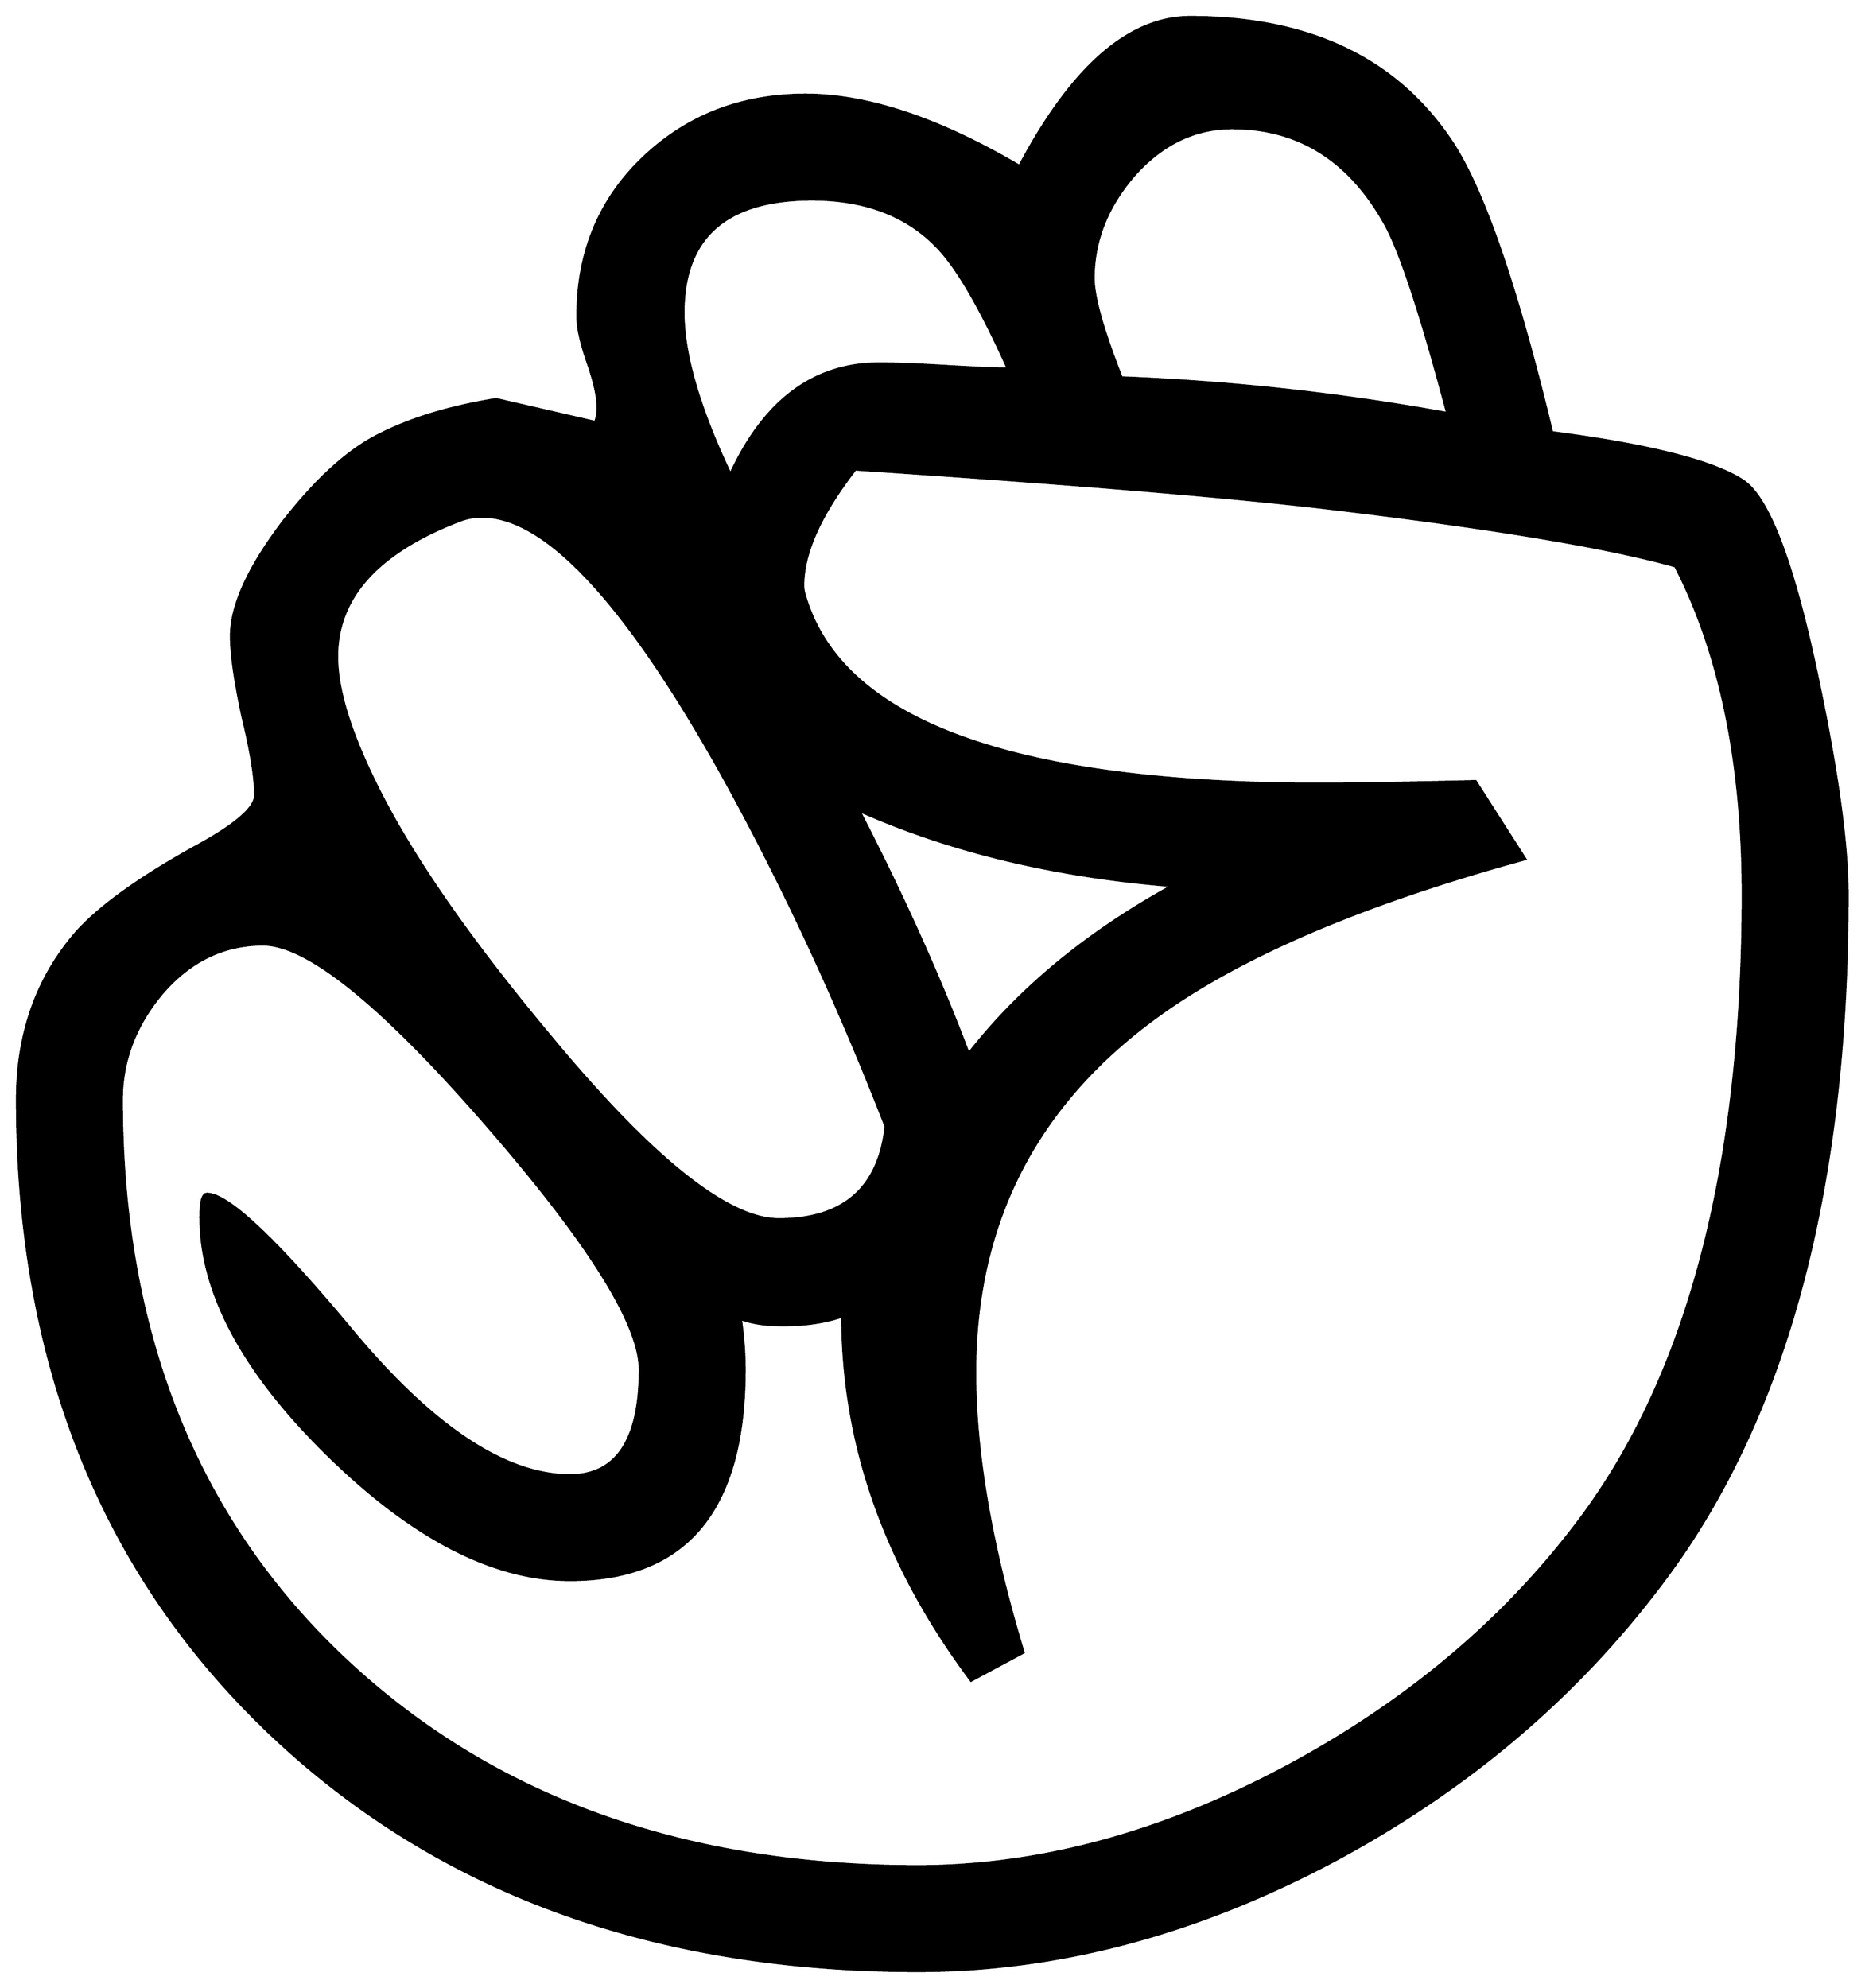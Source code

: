 


\begin{tikzpicture}[y=0.80pt, x=0.80pt, yscale=-1.0, xscale=1.0, inner sep=0pt, outer sep=0pt]
\begin{scope}[shift={(100.0,1723.0)},nonzero rule]
  \path[draw=.,fill=.,line width=1.600pt] (1537.0,-677.0) ..
    controls (1537.0,-447.0) and (1489.333,-268.0) ..
    (1394.0,-140.0) .. controls (1326.667,-49.333) and (1240.333,24.333)
    .. (1135.0,81.0) .. controls (1026.333,139.0) and
    (917.0,168.0) .. (807.0,168.0) .. controls (599.667,168.0) and
    (430.667,106.333) .. (300.0,-17.0) .. controls (166.667,-143.0)
    and (100.0,-309.333) .. (100.0,-516.0) .. controls
    (100.0,-568.667) and (116.0,-613.0) .. (148.0,-649.0) ..
    controls (166.667,-669.0) and (197.0,-690.667) .. (239.0,-714.0)
    .. controls (271.0,-731.333) and (287.0,-745.0) ..
    (287.0,-755.0) .. controls (287.0,-769.0) and (283.667,-789.667)
    .. (277.0,-817.0) .. controls (271.0,-845.0) and
    (268.0,-866.0) .. (268.0,-880.0) .. controls (268.0,-904.0)
    and (281.667,-934.0) .. (309.0,-970.0) .. controls
    (335.0,-1003.333) and (360.0,-1026.0) .. (384.0,-1038.0) ..
    controls (408.667,-1050.667) and (439.333,-1060.0) ..
    (476.0,-1066.0) -- (554.0,-1048.0) .. controls
    (555.333,-1052.0) and (556.0,-1055.667) .. (556.0,-1059.0) ..
    controls (556.0,-1067.667) and (553.333,-1079.667) ..
    (548.0,-1095.0) .. controls (542.667,-1110.333) and
    (540.0,-1122.333) .. (540.0,-1131.0) .. controls
    (540.0,-1181.0) and (557.0,-1222.333) .. (591.0,-1255.0) ..
    controls (625.667,-1288.333) and (668.333,-1305.0) ..
    (719.0,-1305.0) .. controls (767.667,-1305.0) and
    (823.667,-1286.333) .. (887.0,-1249.0) .. controls
    (928.333,-1327.0) and (973.0,-1366.0) .. (1021.0,-1366.0) ..
    controls (1115.0,-1366.0) and (1183.667,-1333.0) ..
    (1227.0,-1267.0) .. controls (1251.667,-1229.0) and
    (1277.667,-1153.333) .. (1305.0,-1040.0) .. controls
    (1381.667,-1030.0) and (1431.667,-1017.333) .. (1455.0,-1002.0) ..
    controls (1475.0,-988.667) and (1494.333,-938.0) ..
    (1513.0,-850.0) .. controls (1529.0,-774.667) and
    (1537.0,-717.0) .. (1537.0,-677.0) -- cycle(1223.0,-1055.0)
    .. controls (1203.0,-1130.333) and (1187.0,-1179.333) ..
    (1175.0,-1202.0) .. controls (1147.0,-1253.333) and
    (1106.667,-1279.0) .. (1054.0,-1279.0) .. controls
    (1024.667,-1279.0) and (999.0,-1266.667) .. (977.0,-1242.0) ..
    controls (955.667,-1217.333) and (945.0,-1190.333) ..
    (945.0,-1161.0) .. controls (945.0,-1146.333) and
    (952.333,-1120.333) .. (967.0,-1083.0) .. controls
    (1053.0,-1079.667) and (1138.333,-1070.333) .. (1223.0,-1055.0) --
    cycle(878.0,-1090.0) .. controls (856.667,-1137.333) and
    (838.333,-1169.0) .. (823.0,-1185.0) .. controls
    (799.0,-1210.333) and (766.0,-1223.0) .. (724.0,-1223.0) ..
    controls (656.667,-1223.0) and (623.0,-1193.333) ..
    (623.0,-1134.0) .. controls (623.0,-1101.333) and
    (635.333,-1059.0) .. (660.0,-1007.0) .. controls
    (686.667,-1065.0) and (725.667,-1094.0) .. (777.0,-1094.0) ..
    controls (789.0,-1094.0) and (806.333,-1093.333) ..
    (829.0,-1092.0) .. controls (851.667,-1090.667) and
    (868.0,-1090.0) .. (878.0,-1090.0) -- cycle(1007.0,-684.0)
    .. controls (915.0,-691.333) and (833.0,-711.0) ..
    (761.0,-743.0) .. controls (795.667,-675.667) and (824.333,-612.0)
    .. (847.0,-552.0) .. controls (887.0,-603.333) and
    (940.333,-647.333) .. (1007.0,-684.0) -- cycle(1455.0,-677.0) ..
    controls (1455.0,-780.333) and (1437.333,-866.333) ..
    (1402.0,-935.0) .. controls (1347.333,-950.333) and
    (1254.667,-965.667) .. (1124.0,-981.0) .. controls
    (1042.667,-990.333) and (920.667,-1000.333) .. (758.0,-1011.0) ..
    controls (730.667,-975.667) and (717.0,-945.333) .. (717.0,-920.0)
    .. controls (717.0,-917.333) and (717.333,-915.0) ..
    (718.0,-913.0) .. controls (746.0,-813.667) and (880.667,-764.0)
    .. (1122.0,-764.0) .. controls (1146.667,-764.0) and
    (1187.667,-764.667) .. (1245.0,-766.0) -- (1284.0,-705.0) ..
    controls (1152.667,-669.0) and (1054.333,-626.333) ..
    (989.0,-577.0) .. controls (897.667,-508.333) and (852.0,-416.667)
    .. (852.0,-302.0) .. controls (852.0,-238.667) and
    (864.667,-165.333) .. (890.0,-82.0) -- (849.0,-60.0) .. controls
    (781.667,-150.0) and (748.0,-245.333) .. (748.0,-346.0) ..
    controls (734.667,-341.333) and (719.0,-339.0) .. (701.0,-339.0)
    .. controls (687.667,-339.0) and (676.667,-340.667) ..
    (668.0,-344.0) .. controls (670.0,-330.0) and (671.0,-316.667)
    .. (671.0,-304.0) .. controls (671.0,-194.0) and
    (625.333,-139.0) .. (534.0,-139.0) .. controls (474.0,-139.0)
    and (410.667,-171.667) .. (344.0,-237.0) .. controls
    (277.333,-302.333) and (244.0,-364.667) .. (244.0,-424.0) ..
    controls (244.0,-436.0) and (245.667,-442.0) .. (249.0,-442.0)
    .. controls (265.667,-442.0) and (304.667,-405.0) ..
    (366.0,-331.0) .. controls (428.0,-257.667) and (484.0,-221.0)
    .. (534.0,-221.0) .. controls (570.667,-221.0) and
    (589.0,-248.667) .. (589.0,-304.0) .. controls (589.0,-340.0)
    and (548.333,-404.667) .. (467.0,-498.0) .. controls
    (385.667,-591.333) and (327.667,-638.0) .. (293.0,-638.0) ..
    controls (262.333,-638.0) and (236.0,-625.333) .. (214.0,-600.0)
    .. controls (192.667,-574.667) and (182.0,-546.667) ..
    (182.0,-516.0) .. controls (182.0,-332.667) and (240.667,-186.0)
    .. (358.0,-76.0) .. controls (473.333,32.0) and (623.0,86.0)
    .. (807.0,86.0) .. controls (903.0,86.0) and (1000.0,59.667)
    .. (1098.0,7.0) .. controls (1193.333,-44.333) and
    (1270.333,-109.667) .. (1329.0,-189.0) .. controls
    (1413.0,-303.0) and (1455.0,-465.667) .. (1455.0,-677.0) --
    cycle(782.0,-495.0) .. controls (743.333,-594.333) and
    (700.333,-686.667) .. (653.0,-772.0) .. controls (577.667,-906.667)
    and (515.0,-974.0) .. (465.0,-974.0) .. controls
    (459.0,-974.0) and (453.333,-973.0) .. (448.0,-971.0) ..
    controls (383.333,-946.333) and (351.0,-910.667) .. (351.0,-864.0)
    .. controls (351.0,-838.667) and (361.0,-805.667) ..
    (381.0,-765.0) .. controls (408.333,-709.0) and (454.667,-642.0)
    .. (520.0,-564.0) .. controls (598.667,-469.333) and
    (658.0,-422.0) .. (698.0,-422.0) .. controls (748.667,-422.0)
    and (776.667,-446.333) .. (782.0,-495.0) -- cycle;
\end{scope}

\end{tikzpicture}

